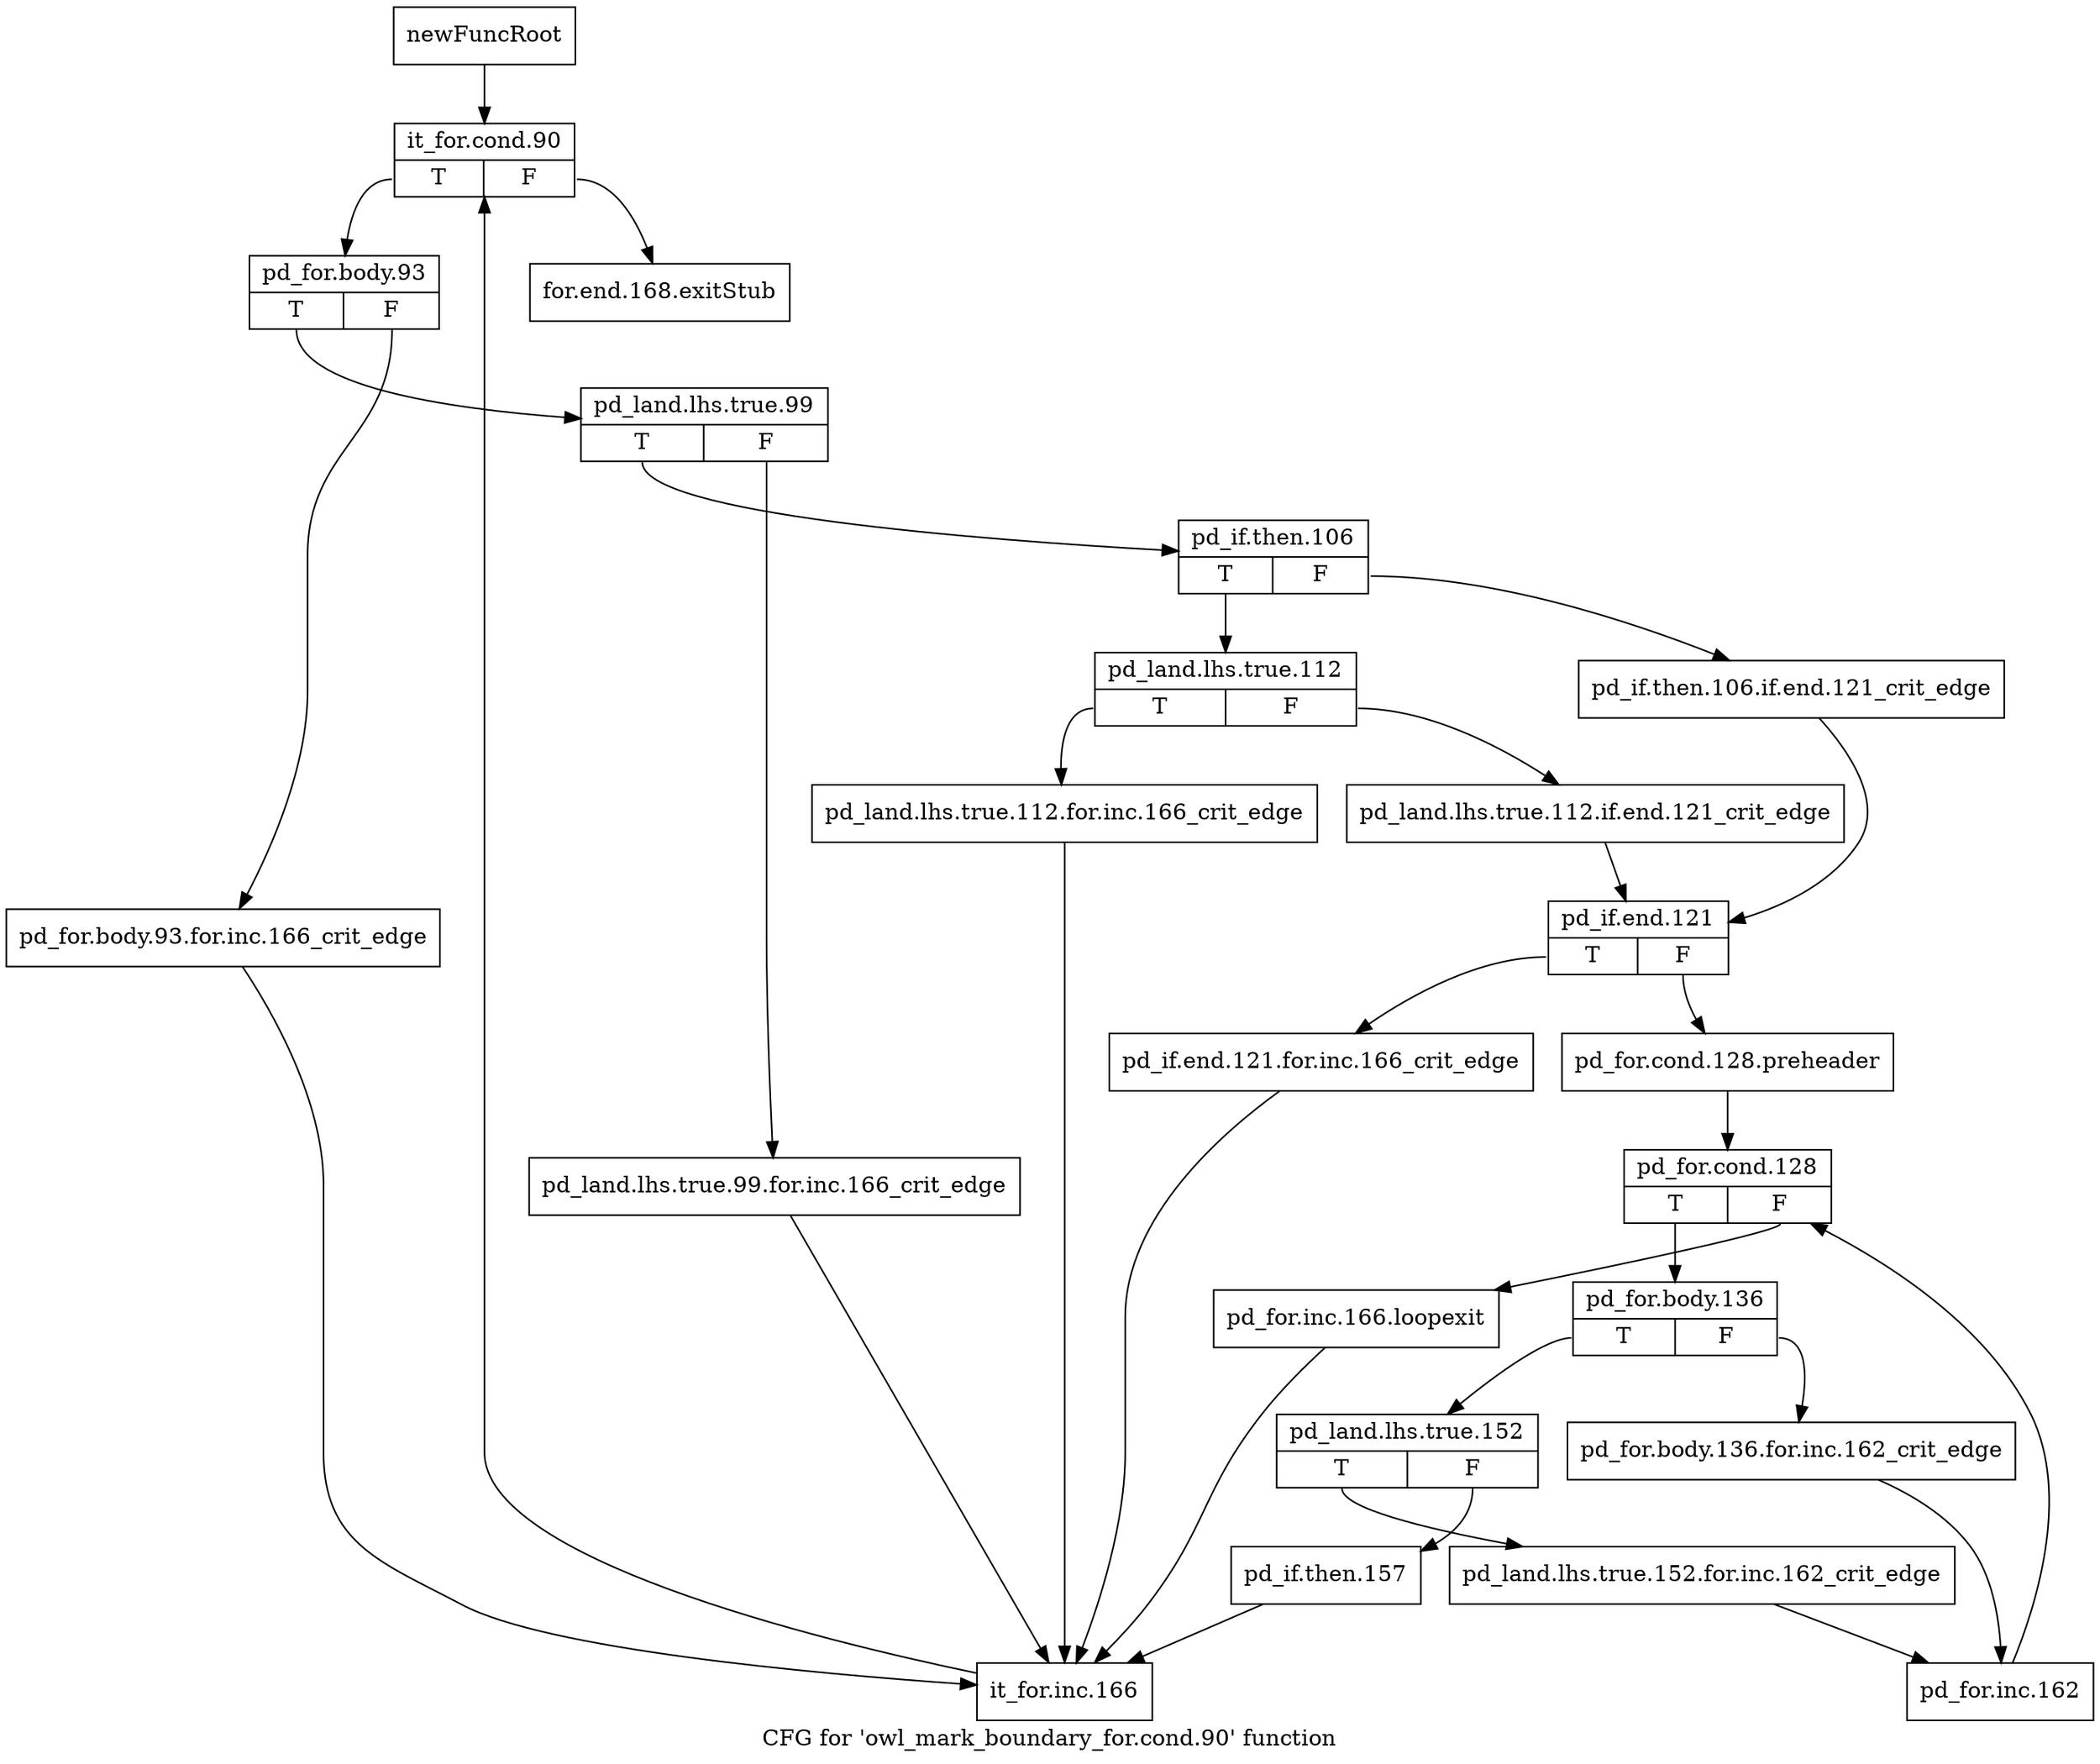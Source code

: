 digraph "CFG for 'owl_mark_boundary_for.cond.90' function" {
	label="CFG for 'owl_mark_boundary_for.cond.90' function";

	Node0x41cf230 [shape=record,label="{newFuncRoot}"];
	Node0x41cf230 -> Node0x41d3c50;
	Node0x41d3c00 [shape=record,label="{for.end.168.exitStub}"];
	Node0x41d3c50 [shape=record,label="{it_for.cond.90|{<s0>T|<s1>F}}"];
	Node0x41d3c50:s0 -> Node0x41d3ca0;
	Node0x41d3c50:s1 -> Node0x41d3c00;
	Node0x41d3ca0 [shape=record,label="{pd_for.body.93|{<s0>T|<s1>F}}"];
	Node0x41d3ca0:s0 -> Node0x41d3d40;
	Node0x41d3ca0:s1 -> Node0x41d3cf0;
	Node0x41d3cf0 [shape=record,label="{pd_for.body.93.for.inc.166_crit_edge}"];
	Node0x41d3cf0 -> Node0x41d42e0;
	Node0x41d3d40 [shape=record,label="{pd_land.lhs.true.99|{<s0>T|<s1>F}}"];
	Node0x41d3d40:s0 -> Node0x41d3de0;
	Node0x41d3d40:s1 -> Node0x41d3d90;
	Node0x41d3d90 [shape=record,label="{pd_land.lhs.true.99.for.inc.166_crit_edge}"];
	Node0x41d3d90 -> Node0x41d42e0;
	Node0x41d3de0 [shape=record,label="{pd_if.then.106|{<s0>T|<s1>F}}"];
	Node0x41d3de0:s0 -> Node0x41d3e80;
	Node0x41d3de0:s1 -> Node0x41d3e30;
	Node0x41d3e30 [shape=record,label="{pd_if.then.106.if.end.121_crit_edge}"];
	Node0x41d3e30 -> Node0x41d3f20;
	Node0x41d3e80 [shape=record,label="{pd_land.lhs.true.112|{<s0>T|<s1>F}}"];
	Node0x41d3e80:s0 -> Node0x41d4290;
	Node0x41d3e80:s1 -> Node0x41d3ed0;
	Node0x41d3ed0 [shape=record,label="{pd_land.lhs.true.112.if.end.121_crit_edge}"];
	Node0x41d3ed0 -> Node0x41d3f20;
	Node0x41d3f20 [shape=record,label="{pd_if.end.121|{<s0>T|<s1>F}}"];
	Node0x41d3f20:s0 -> Node0x41d4240;
	Node0x41d3f20:s1 -> Node0x41d3f70;
	Node0x41d3f70 [shape=record,label="{pd_for.cond.128.preheader}"];
	Node0x41d3f70 -> Node0x41d3fc0;
	Node0x41d3fc0 [shape=record,label="{pd_for.cond.128|{<s0>T|<s1>F}}"];
	Node0x41d3fc0:s0 -> Node0x41d4060;
	Node0x41d3fc0:s1 -> Node0x41d4010;
	Node0x41d4010 [shape=record,label="{pd_for.inc.166.loopexit}"];
	Node0x41d4010 -> Node0x41d42e0;
	Node0x41d4060 [shape=record,label="{pd_for.body.136|{<s0>T|<s1>F}}"];
	Node0x41d4060:s0 -> Node0x41d4100;
	Node0x41d4060:s1 -> Node0x41d40b0;
	Node0x41d40b0 [shape=record,label="{pd_for.body.136.for.inc.162_crit_edge}"];
	Node0x41d40b0 -> Node0x41d41f0;
	Node0x41d4100 [shape=record,label="{pd_land.lhs.true.152|{<s0>T|<s1>F}}"];
	Node0x41d4100:s0 -> Node0x41d41a0;
	Node0x41d4100:s1 -> Node0x41d4150;
	Node0x41d4150 [shape=record,label="{pd_if.then.157}"];
	Node0x41d4150 -> Node0x41d42e0;
	Node0x41d41a0 [shape=record,label="{pd_land.lhs.true.152.for.inc.162_crit_edge}"];
	Node0x41d41a0 -> Node0x41d41f0;
	Node0x41d41f0 [shape=record,label="{pd_for.inc.162}"];
	Node0x41d41f0 -> Node0x41d3fc0;
	Node0x41d4240 [shape=record,label="{pd_if.end.121.for.inc.166_crit_edge}"];
	Node0x41d4240 -> Node0x41d42e0;
	Node0x41d4290 [shape=record,label="{pd_land.lhs.true.112.for.inc.166_crit_edge}"];
	Node0x41d4290 -> Node0x41d42e0;
	Node0x41d42e0 [shape=record,label="{it_for.inc.166}"];
	Node0x41d42e0 -> Node0x41d3c50;
}
